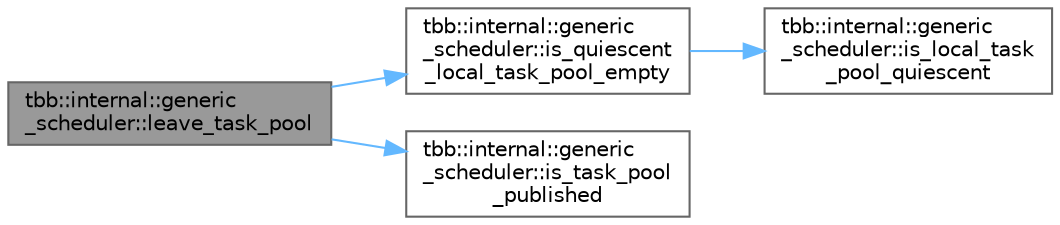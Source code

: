 digraph "tbb::internal::generic_scheduler::leave_task_pool"
{
 // LATEX_PDF_SIZE
  bgcolor="transparent";
  edge [fontname=Helvetica,fontsize=10,labelfontname=Helvetica,labelfontsize=10];
  node [fontname=Helvetica,fontsize=10,shape=box,height=0.2,width=0.4];
  rankdir="LR";
  Node1 [id="Node000001",label="tbb::internal::generic\l_scheduler::leave_task_pool",height=0.2,width=0.4,color="gray40", fillcolor="grey60", style="filled", fontcolor="black",tooltip="Leave the task pool"];
  Node1 -> Node2 [id="edge4_Node000001_Node000002",color="steelblue1",style="solid",tooltip=" "];
  Node2 [id="Node000002",label="tbb::internal::generic\l_scheduler::is_quiescent\l_local_task_pool_empty",height=0.2,width=0.4,color="grey40", fillcolor="white", style="filled",URL="$classtbb_1_1internal_1_1generic__scheduler.html#a52f9f2d835b4d68680887253a597f779",tooltip=" "];
  Node2 -> Node3 [id="edge5_Node000002_Node000003",color="steelblue1",style="solid",tooltip=" "];
  Node3 [id="Node000003",label="tbb::internal::generic\l_scheduler::is_local_task\l_pool_quiescent",height=0.2,width=0.4,color="grey40", fillcolor="white", style="filled",URL="$classtbb_1_1internal_1_1generic__scheduler.html#a74b022285a6ff04a9ea2957999d4def3",tooltip=" "];
  Node1 -> Node4 [id="edge6_Node000001_Node000004",color="steelblue1",style="solid",tooltip=" "];
  Node4 [id="Node000004",label="tbb::internal::generic\l_scheduler::is_task_pool\l_published",height=0.2,width=0.4,color="grey40", fillcolor="white", style="filled",URL="$classtbb_1_1internal_1_1generic__scheduler.html#a1f221aa79878e3962ea2b3eaa7429fe1",tooltip=" "];
}
